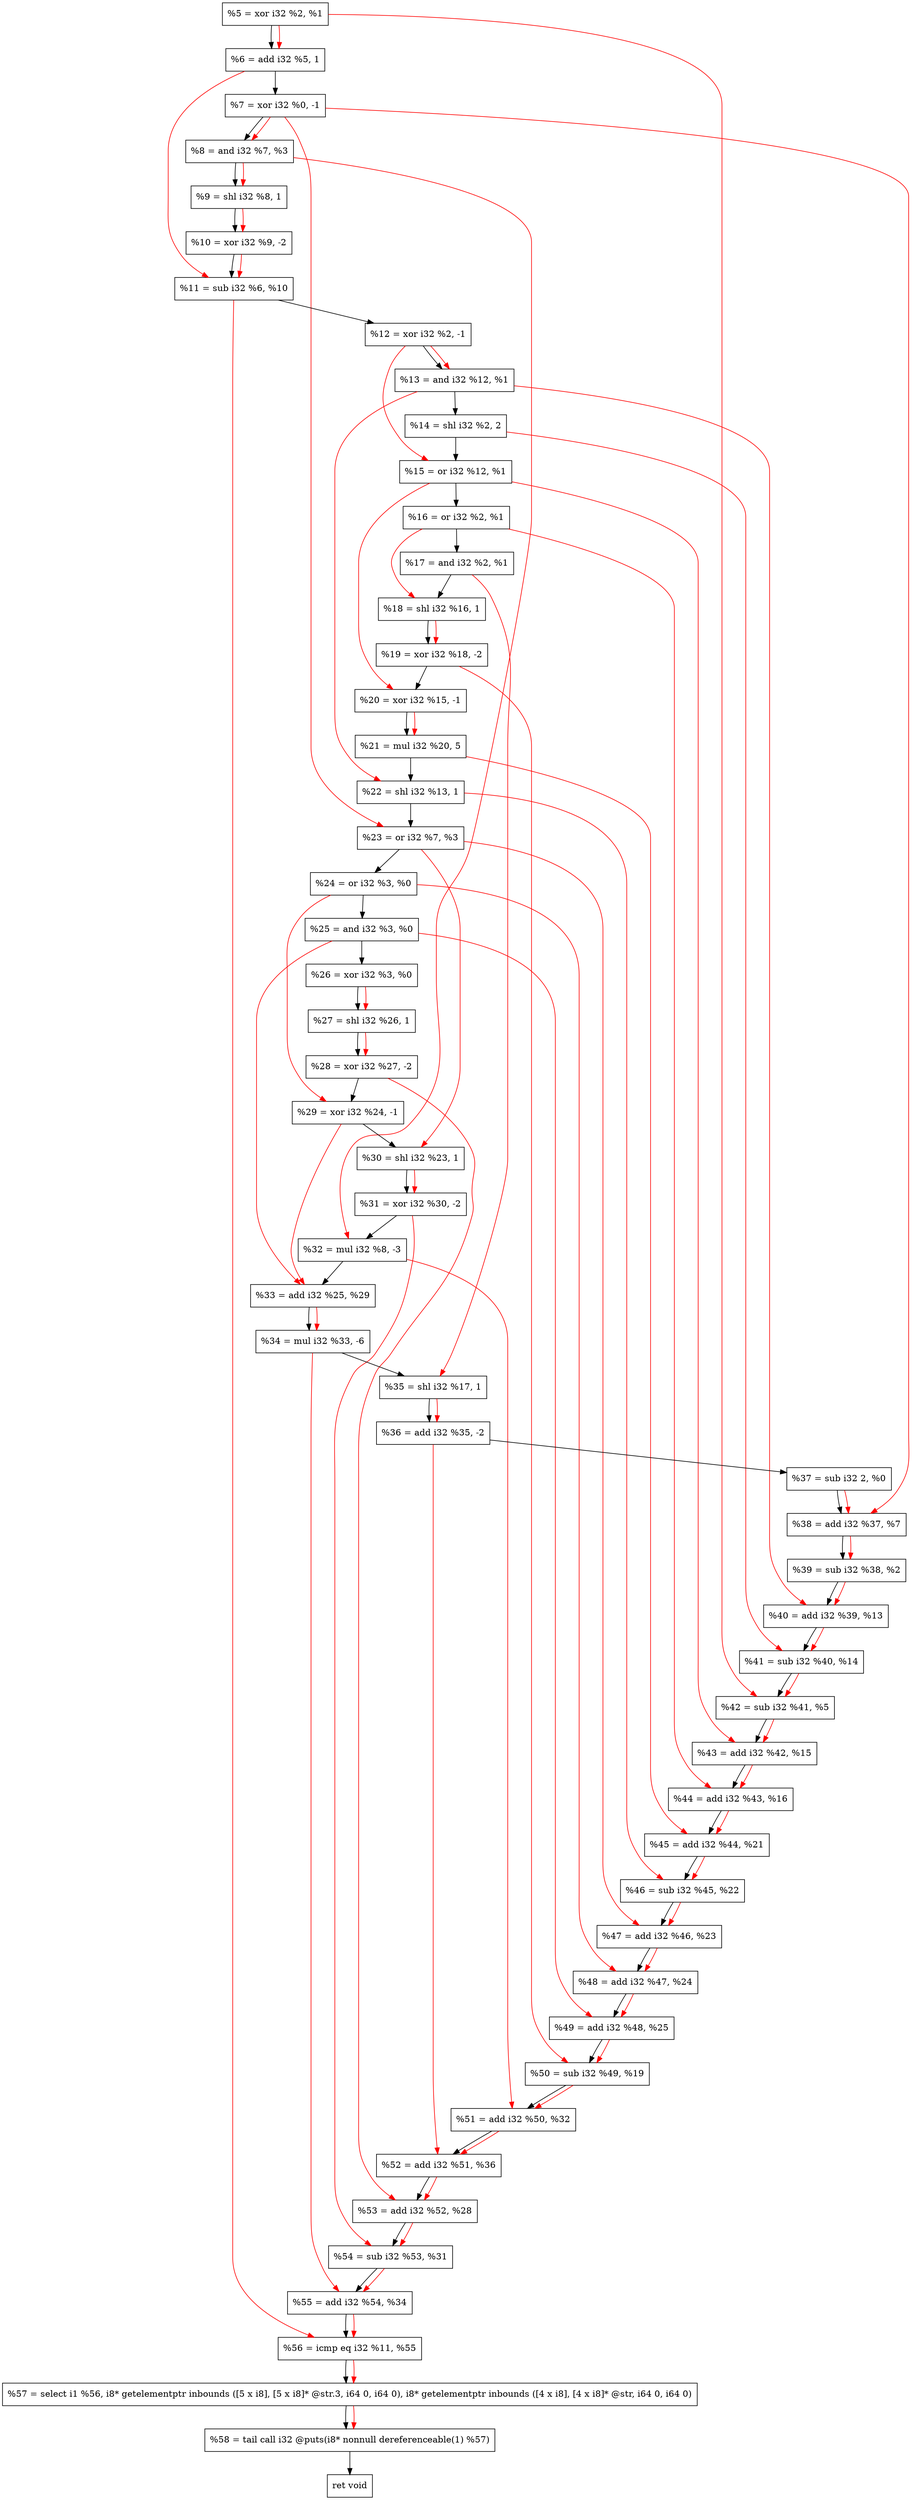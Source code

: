 digraph "DFG for'crackme' function" {
	Node0xab57b0[shape=record, label="  %5 = xor i32 %2, %1"];
	Node0xab5e30[shape=record, label="  %6 = add i32 %5, 1"];
	Node0xab5ed0[shape=record, label="  %7 = xor i32 %0, -1"];
	Node0xab5f40[shape=record, label="  %8 = and i32 %7, %3"];
	Node0xab5fb0[shape=record, label="  %9 = shl i32 %8, 1"];
	Node0xab6050[shape=record, label="  %10 = xor i32 %9, -2"];
	Node0xab60c0[shape=record, label="  %11 = sub i32 %6, %10"];
	Node0xab6130[shape=record, label="  %12 = xor i32 %2, -1"];
	Node0xab61a0[shape=record, label="  %13 = and i32 %12, %1"];
	Node0xab6240[shape=record, label="  %14 = shl i32 %2, 2"];
	Node0xab62b0[shape=record, label="  %15 = or i32 %12, %1"];
	Node0xab6320[shape=record, label="  %16 = or i32 %2, %1"];
	Node0xab6390[shape=record, label="  %17 = and i32 %2, %1"];
	Node0xab6400[shape=record, label="  %18 = shl i32 %16, 1"];
	Node0xab6470[shape=record, label="  %19 = xor i32 %18, -2"];
	Node0xab64e0[shape=record, label="  %20 = xor i32 %15, -1"];
	Node0xab6580[shape=record, label="  %21 = mul i32 %20, 5"];
	Node0xab65f0[shape=record, label="  %22 = shl i32 %13, 1"];
	Node0xab6660[shape=record, label="  %23 = or i32 %7, %3"];
	Node0xab66d0[shape=record, label="  %24 = or i32 %3, %0"];
	Node0xab6740[shape=record, label="  %25 = and i32 %3, %0"];
	Node0xab67b0[shape=record, label="  %26 = xor i32 %3, %0"];
	Node0xab6820[shape=record, label="  %27 = shl i32 %26, 1"];
	Node0xab6890[shape=record, label="  %28 = xor i32 %27, -2"];
	Node0xab6900[shape=record, label="  %29 = xor i32 %24, -1"];
	Node0xab6970[shape=record, label="  %30 = shl i32 %23, 1"];
	Node0xab69e0[shape=record, label="  %31 = xor i32 %30, -2"];
	Node0xab6a80[shape=record, label="  %32 = mul i32 %8, -3"];
	Node0xab6d00[shape=record, label="  %33 = add i32 %25, %29"];
	Node0xab6da0[shape=record, label="  %34 = mul i32 %33, -6"];
	Node0xab6e10[shape=record, label="  %35 = shl i32 %17, 1"];
	Node0xab6e80[shape=record, label="  %36 = add i32 %35, -2"];
	Node0xab6ef0[shape=record, label="  %37 = sub i32 2, %0"];
	Node0xab6f60[shape=record, label="  %38 = add i32 %37, %7"];
	Node0xab6fd0[shape=record, label="  %39 = sub i32 %38, %2"];
	Node0xab7040[shape=record, label="  %40 = add i32 %39, %13"];
	Node0xab70b0[shape=record, label="  %41 = sub i32 %40, %14"];
	Node0xab7120[shape=record, label="  %42 = sub i32 %41, %5"];
	Node0xab7190[shape=record, label="  %43 = add i32 %42, %15"];
	Node0xab7200[shape=record, label="  %44 = add i32 %43, %16"];
	Node0xab7270[shape=record, label="  %45 = add i32 %44, %21"];
	Node0xab72e0[shape=record, label="  %46 = sub i32 %45, %22"];
	Node0xab7350[shape=record, label="  %47 = add i32 %46, %23"];
	Node0xab73c0[shape=record, label="  %48 = add i32 %47, %24"];
	Node0xab7430[shape=record, label="  %49 = add i32 %48, %25"];
	Node0xab74a0[shape=record, label="  %50 = sub i32 %49, %19"];
	Node0xab7510[shape=record, label="  %51 = add i32 %50, %32"];
	Node0xab7580[shape=record, label="  %52 = add i32 %51, %36"];
	Node0xab75f0[shape=record, label="  %53 = add i32 %52, %28"];
	Node0xab7660[shape=record, label="  %54 = sub i32 %53, %31"];
	Node0xab76d0[shape=record, label="  %55 = add i32 %54, %34"];
	Node0xab7740[shape=record, label="  %56 = icmp eq i32 %11, %55"];
	Node0xa56268[shape=record, label="  %57 = select i1 %56, i8* getelementptr inbounds ([5 x i8], [5 x i8]* @str.3, i64 0, i64 0), i8* getelementptr inbounds ([4 x i8], [4 x i8]* @str, i64 0, i64 0)"];
	Node0xab7be0[shape=record, label="  %58 = tail call i32 @puts(i8* nonnull dereferenceable(1) %57)"];
	Node0xab7c30[shape=record, label="  ret void"];
	Node0xab57b0 -> Node0xab5e30;
	Node0xab5e30 -> Node0xab5ed0;
	Node0xab5ed0 -> Node0xab5f40;
	Node0xab5f40 -> Node0xab5fb0;
	Node0xab5fb0 -> Node0xab6050;
	Node0xab6050 -> Node0xab60c0;
	Node0xab60c0 -> Node0xab6130;
	Node0xab6130 -> Node0xab61a0;
	Node0xab61a0 -> Node0xab6240;
	Node0xab6240 -> Node0xab62b0;
	Node0xab62b0 -> Node0xab6320;
	Node0xab6320 -> Node0xab6390;
	Node0xab6390 -> Node0xab6400;
	Node0xab6400 -> Node0xab6470;
	Node0xab6470 -> Node0xab64e0;
	Node0xab64e0 -> Node0xab6580;
	Node0xab6580 -> Node0xab65f0;
	Node0xab65f0 -> Node0xab6660;
	Node0xab6660 -> Node0xab66d0;
	Node0xab66d0 -> Node0xab6740;
	Node0xab6740 -> Node0xab67b0;
	Node0xab67b0 -> Node0xab6820;
	Node0xab6820 -> Node0xab6890;
	Node0xab6890 -> Node0xab6900;
	Node0xab6900 -> Node0xab6970;
	Node0xab6970 -> Node0xab69e0;
	Node0xab69e0 -> Node0xab6a80;
	Node0xab6a80 -> Node0xab6d00;
	Node0xab6d00 -> Node0xab6da0;
	Node0xab6da0 -> Node0xab6e10;
	Node0xab6e10 -> Node0xab6e80;
	Node0xab6e80 -> Node0xab6ef0;
	Node0xab6ef0 -> Node0xab6f60;
	Node0xab6f60 -> Node0xab6fd0;
	Node0xab6fd0 -> Node0xab7040;
	Node0xab7040 -> Node0xab70b0;
	Node0xab70b0 -> Node0xab7120;
	Node0xab7120 -> Node0xab7190;
	Node0xab7190 -> Node0xab7200;
	Node0xab7200 -> Node0xab7270;
	Node0xab7270 -> Node0xab72e0;
	Node0xab72e0 -> Node0xab7350;
	Node0xab7350 -> Node0xab73c0;
	Node0xab73c0 -> Node0xab7430;
	Node0xab7430 -> Node0xab74a0;
	Node0xab74a0 -> Node0xab7510;
	Node0xab7510 -> Node0xab7580;
	Node0xab7580 -> Node0xab75f0;
	Node0xab75f0 -> Node0xab7660;
	Node0xab7660 -> Node0xab76d0;
	Node0xab76d0 -> Node0xab7740;
	Node0xab7740 -> Node0xa56268;
	Node0xa56268 -> Node0xab7be0;
	Node0xab7be0 -> Node0xab7c30;
edge [color=red]
	Node0xab57b0 -> Node0xab5e30;
	Node0xab5ed0 -> Node0xab5f40;
	Node0xab5f40 -> Node0xab5fb0;
	Node0xab5fb0 -> Node0xab6050;
	Node0xab5e30 -> Node0xab60c0;
	Node0xab6050 -> Node0xab60c0;
	Node0xab6130 -> Node0xab61a0;
	Node0xab6130 -> Node0xab62b0;
	Node0xab6320 -> Node0xab6400;
	Node0xab6400 -> Node0xab6470;
	Node0xab62b0 -> Node0xab64e0;
	Node0xab64e0 -> Node0xab6580;
	Node0xab61a0 -> Node0xab65f0;
	Node0xab5ed0 -> Node0xab6660;
	Node0xab67b0 -> Node0xab6820;
	Node0xab6820 -> Node0xab6890;
	Node0xab66d0 -> Node0xab6900;
	Node0xab6660 -> Node0xab6970;
	Node0xab6970 -> Node0xab69e0;
	Node0xab5f40 -> Node0xab6a80;
	Node0xab6740 -> Node0xab6d00;
	Node0xab6900 -> Node0xab6d00;
	Node0xab6d00 -> Node0xab6da0;
	Node0xab6390 -> Node0xab6e10;
	Node0xab6e10 -> Node0xab6e80;
	Node0xab6ef0 -> Node0xab6f60;
	Node0xab5ed0 -> Node0xab6f60;
	Node0xab6f60 -> Node0xab6fd0;
	Node0xab6fd0 -> Node0xab7040;
	Node0xab61a0 -> Node0xab7040;
	Node0xab7040 -> Node0xab70b0;
	Node0xab6240 -> Node0xab70b0;
	Node0xab70b0 -> Node0xab7120;
	Node0xab57b0 -> Node0xab7120;
	Node0xab7120 -> Node0xab7190;
	Node0xab62b0 -> Node0xab7190;
	Node0xab7190 -> Node0xab7200;
	Node0xab6320 -> Node0xab7200;
	Node0xab7200 -> Node0xab7270;
	Node0xab6580 -> Node0xab7270;
	Node0xab7270 -> Node0xab72e0;
	Node0xab65f0 -> Node0xab72e0;
	Node0xab72e0 -> Node0xab7350;
	Node0xab6660 -> Node0xab7350;
	Node0xab7350 -> Node0xab73c0;
	Node0xab66d0 -> Node0xab73c0;
	Node0xab73c0 -> Node0xab7430;
	Node0xab6740 -> Node0xab7430;
	Node0xab7430 -> Node0xab74a0;
	Node0xab6470 -> Node0xab74a0;
	Node0xab74a0 -> Node0xab7510;
	Node0xab6a80 -> Node0xab7510;
	Node0xab7510 -> Node0xab7580;
	Node0xab6e80 -> Node0xab7580;
	Node0xab7580 -> Node0xab75f0;
	Node0xab6890 -> Node0xab75f0;
	Node0xab75f0 -> Node0xab7660;
	Node0xab69e0 -> Node0xab7660;
	Node0xab7660 -> Node0xab76d0;
	Node0xab6da0 -> Node0xab76d0;
	Node0xab60c0 -> Node0xab7740;
	Node0xab76d0 -> Node0xab7740;
	Node0xab7740 -> Node0xa56268;
	Node0xa56268 -> Node0xab7be0;
}
